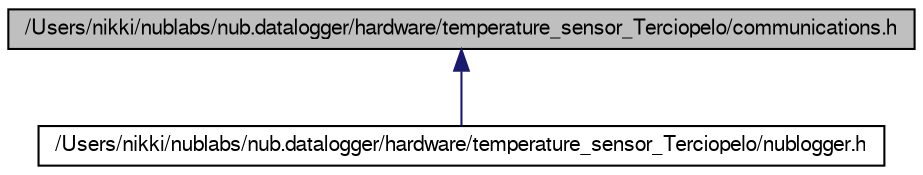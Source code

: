 digraph G
{
  edge [fontname="FreeSans",fontsize=10,labelfontname="FreeSans",labelfontsize=10];
  node [fontname="FreeSans",fontsize=10,shape=record];
  Node1 [label="/Users/nikki/nublabs/nub.datalogger/hardware/temperature_sensor_Terciopelo/communications.h",height=0.2,width=0.4,color="black", fillcolor="grey75", style="filled" fontcolor="black"];
  Node1 -> Node2 [dir=back,color="midnightblue",fontsize=10,style="solid"];
  Node2 [label="/Users/nikki/nublabs/nub.datalogger/hardware/temperature_sensor_Terciopelo/nublogger.h",height=0.2,width=0.4,color="black", fillcolor="white", style="filled",URL="$nublogger_8h.html"];
}
